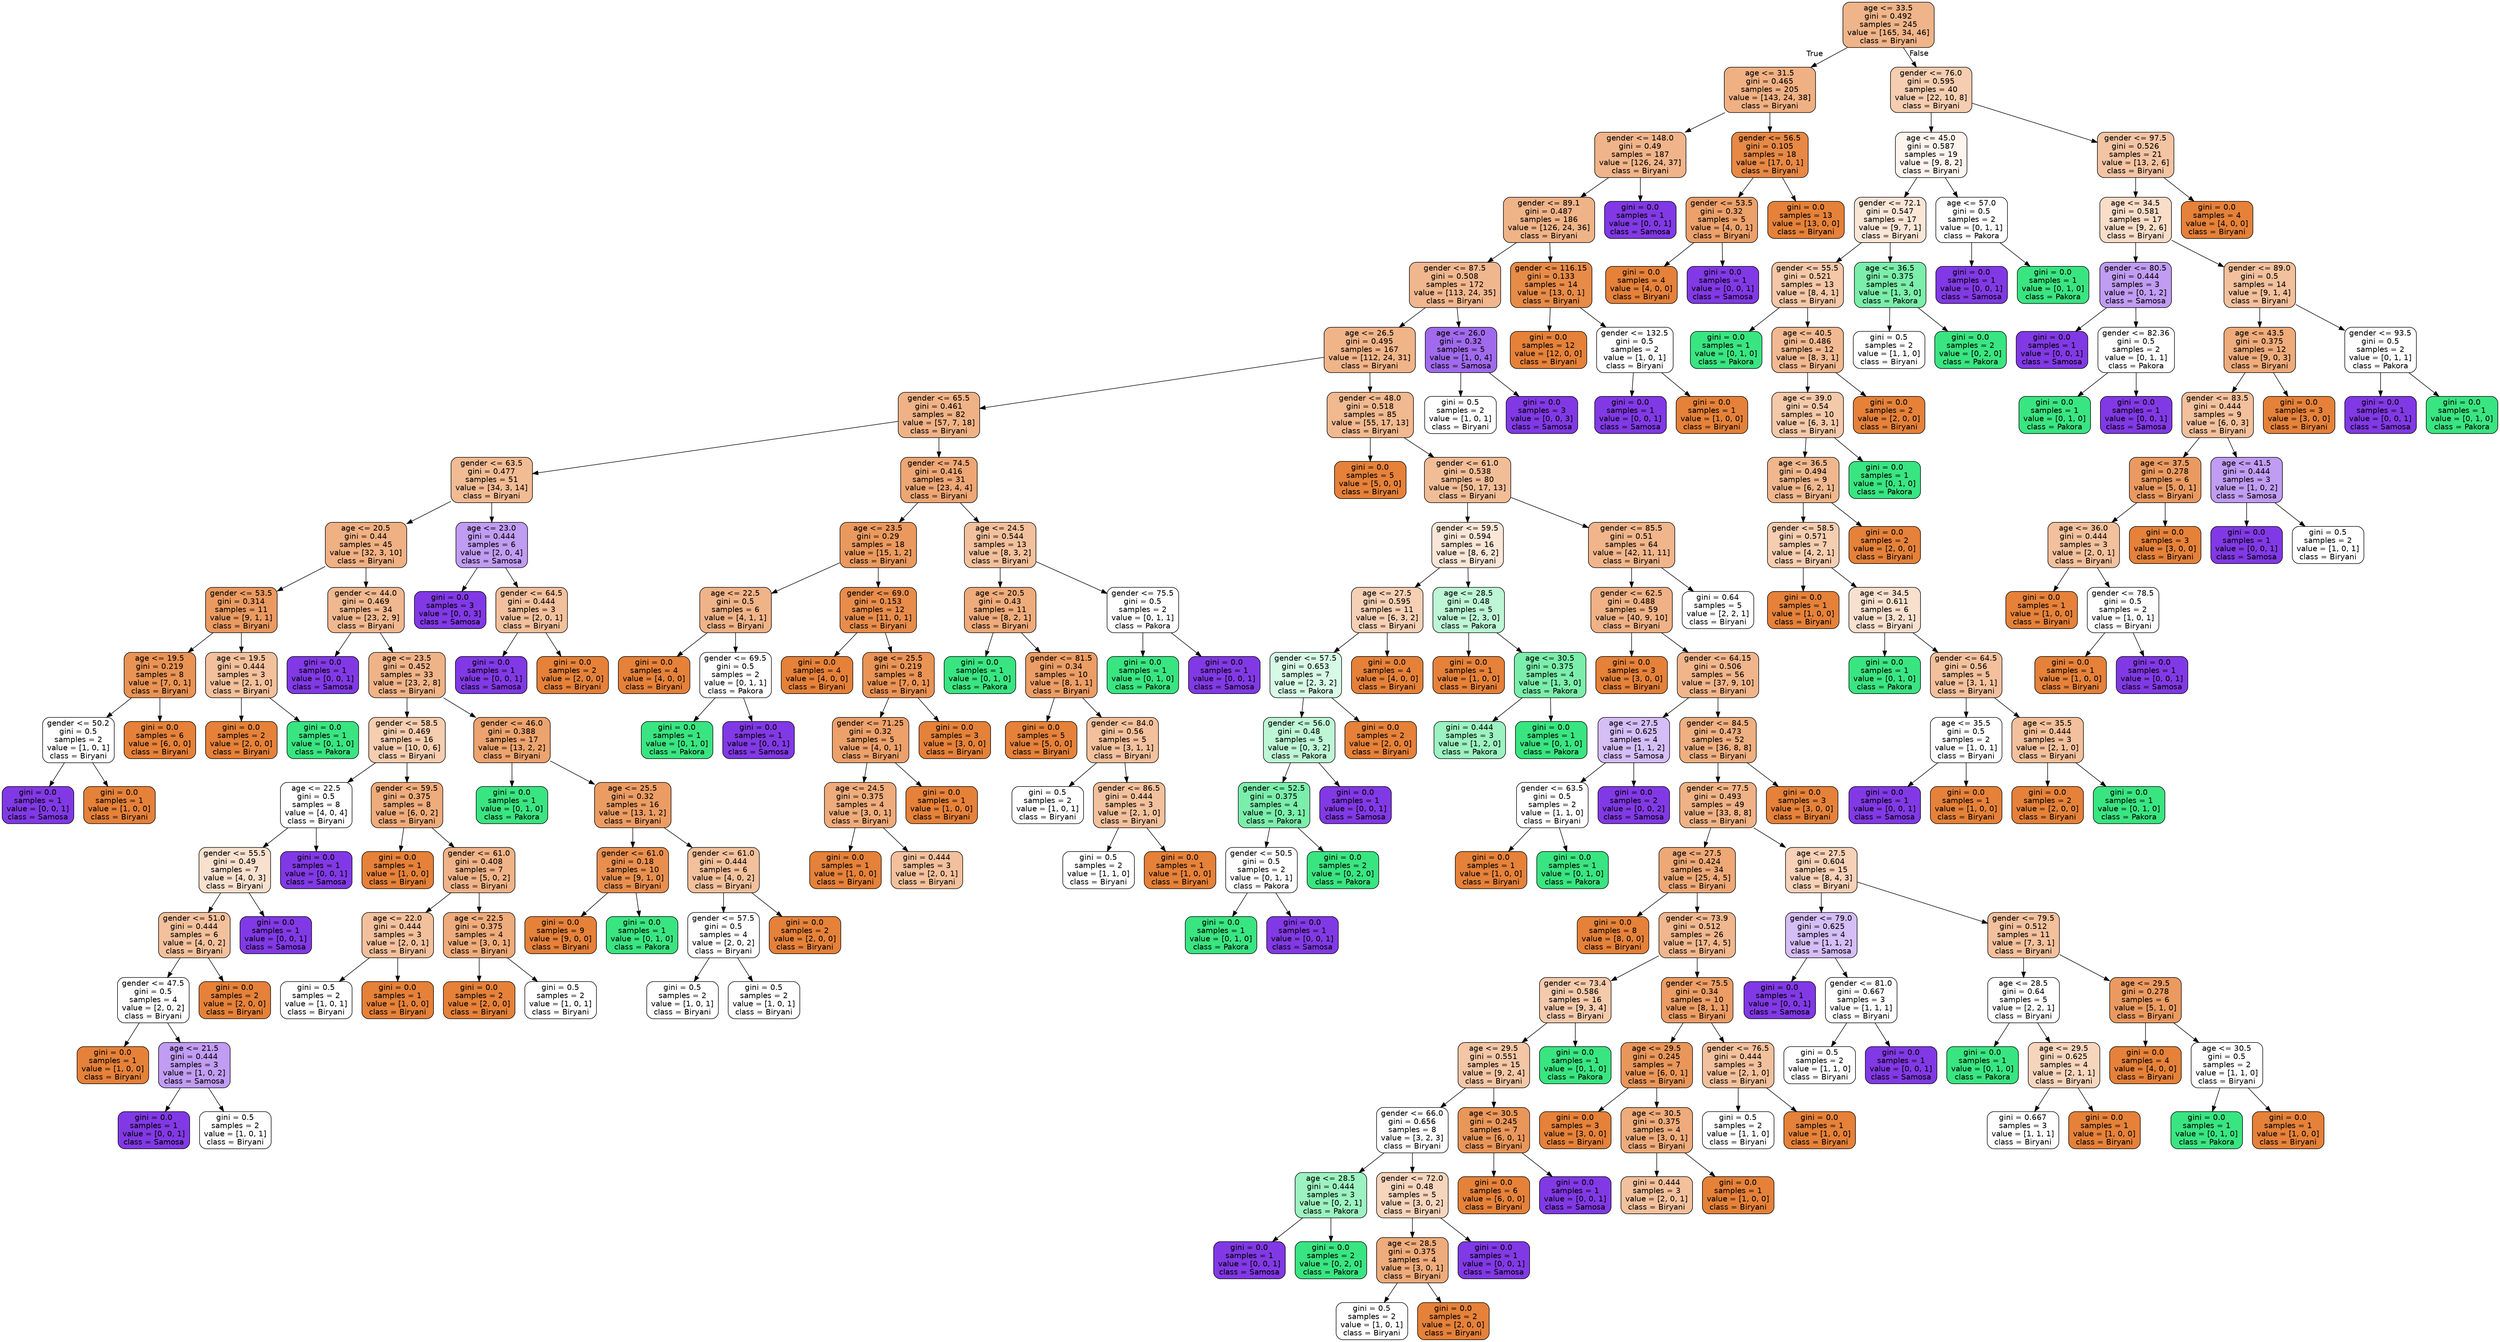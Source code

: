 digraph Tree {
node [shape=box, style="filled, rounded", color="black", fontname="helvetica"] ;
edge [fontname="helvetica"] ;
0 [label="age <= 33.5\ngini = 0.492\nsamples = 245\nvalue = [165, 34, 46]\nclass = Biryani", fillcolor="#efb489"] ;
1 [label="age <= 31.5\ngini = 0.465\nsamples = 205\nvalue = [143, 24, 38]\nclass = Biryani", fillcolor="#efb083"] ;
0 -> 1 [labeldistance=2.5, labelangle=45, headlabel="True"] ;
2 [label="gender <= 148.0\ngini = 0.49\nsamples = 187\nvalue = [126, 24, 37]\nclass = Biryani", fillcolor="#f0b48a"] ;
1 -> 2 ;
3 [label="gender <= 89.1\ngini = 0.487\nsamples = 186\nvalue = [126, 24, 36]\nclass = Biryani", fillcolor="#efb388"] ;
2 -> 3 ;
4 [label="gender <= 87.5\ngini = 0.508\nsamples = 172\nvalue = [113, 24, 35]\nclass = Biryani", fillcolor="#f0b78e"] ;
3 -> 4 ;
5 [label="age <= 26.5\ngini = 0.495\nsamples = 167\nvalue = [112, 24, 31]\nclass = Biryani", fillcolor="#f0b489"] ;
4 -> 5 ;
6 [label="gender <= 65.5\ngini = 0.461\nsamples = 82\nvalue = [57, 7, 18]\nclass = Biryani", fillcolor="#efb286"] ;
5 -> 6 ;
7 [label="gender <= 63.5\ngini = 0.477\nsamples = 51\nvalue = [34, 3, 14]\nclass = Biryani", fillcolor="#f1bb94"] ;
6 -> 7 ;
8 [label="age <= 20.5\ngini = 0.44\nsamples = 45\nvalue = [32, 3, 10]\nclass = Biryani", fillcolor="#efb083"] ;
7 -> 8 ;
9 [label="gender <= 53.5\ngini = 0.314\nsamples = 11\nvalue = [9, 1, 1]\nclass = Biryani", fillcolor="#ea9a61"] ;
8 -> 9 ;
10 [label="age <= 19.5\ngini = 0.219\nsamples = 8\nvalue = [7, 0, 1]\nclass = Biryani", fillcolor="#e99355"] ;
9 -> 10 ;
11 [label="gender <= 50.2\ngini = 0.5\nsamples = 2\nvalue = [1, 0, 1]\nclass = Biryani", fillcolor="#ffffff"] ;
10 -> 11 ;
12 [label="gini = 0.0\nsamples = 1\nvalue = [0, 0, 1]\nclass = Samosa", fillcolor="#8139e5"] ;
11 -> 12 ;
13 [label="gini = 0.0\nsamples = 1\nvalue = [1, 0, 0]\nclass = Biryani", fillcolor="#e58139"] ;
11 -> 13 ;
14 [label="gini = 0.0\nsamples = 6\nvalue = [6, 0, 0]\nclass = Biryani", fillcolor="#e58139"] ;
10 -> 14 ;
15 [label="age <= 19.5\ngini = 0.444\nsamples = 3\nvalue = [2, 1, 0]\nclass = Biryani", fillcolor="#f2c09c"] ;
9 -> 15 ;
16 [label="gini = 0.0\nsamples = 2\nvalue = [2, 0, 0]\nclass = Biryani", fillcolor="#e58139"] ;
15 -> 16 ;
17 [label="gini = 0.0\nsamples = 1\nvalue = [0, 1, 0]\nclass = Pakora", fillcolor="#39e581"] ;
15 -> 17 ;
18 [label="gender <= 44.0\ngini = 0.469\nsamples = 34\nvalue = [23, 2, 9]\nclass = Biryani", fillcolor="#f0b890"] ;
8 -> 18 ;
19 [label="gini = 0.0\nsamples = 1\nvalue = [0, 0, 1]\nclass = Samosa", fillcolor="#8139e5"] ;
18 -> 19 ;
20 [label="age <= 23.5\ngini = 0.452\nsamples = 33\nvalue = [23, 2, 8]\nclass = Biryani", fillcolor="#efb388"] ;
18 -> 20 ;
21 [label="gender <= 58.5\ngini = 0.469\nsamples = 16\nvalue = [10, 0, 6]\nclass = Biryani", fillcolor="#f5cdb0"] ;
20 -> 21 ;
22 [label="age <= 22.5\ngini = 0.5\nsamples = 8\nvalue = [4, 0, 4]\nclass = Biryani", fillcolor="#ffffff"] ;
21 -> 22 ;
23 [label="gender <= 55.5\ngini = 0.49\nsamples = 7\nvalue = [4, 0, 3]\nclass = Biryani", fillcolor="#f8e0ce"] ;
22 -> 23 ;
24 [label="gender <= 51.0\ngini = 0.444\nsamples = 6\nvalue = [4, 0, 2]\nclass = Biryani", fillcolor="#f2c09c"] ;
23 -> 24 ;
25 [label="gender <= 47.5\ngini = 0.5\nsamples = 4\nvalue = [2, 0, 2]\nclass = Biryani", fillcolor="#ffffff"] ;
24 -> 25 ;
26 [label="gini = 0.0\nsamples = 1\nvalue = [1, 0, 0]\nclass = Biryani", fillcolor="#e58139"] ;
25 -> 26 ;
27 [label="age <= 21.5\ngini = 0.444\nsamples = 3\nvalue = [1, 0, 2]\nclass = Samosa", fillcolor="#c09cf2"] ;
25 -> 27 ;
28 [label="gini = 0.0\nsamples = 1\nvalue = [0, 0, 1]\nclass = Samosa", fillcolor="#8139e5"] ;
27 -> 28 ;
29 [label="gini = 0.5\nsamples = 2\nvalue = [1, 0, 1]\nclass = Biryani", fillcolor="#ffffff"] ;
27 -> 29 ;
30 [label="gini = 0.0\nsamples = 2\nvalue = [2, 0, 0]\nclass = Biryani", fillcolor="#e58139"] ;
24 -> 30 ;
31 [label="gini = 0.0\nsamples = 1\nvalue = [0, 0, 1]\nclass = Samosa", fillcolor="#8139e5"] ;
23 -> 31 ;
32 [label="gini = 0.0\nsamples = 1\nvalue = [0, 0, 1]\nclass = Samosa", fillcolor="#8139e5"] ;
22 -> 32 ;
33 [label="gender <= 59.5\ngini = 0.375\nsamples = 8\nvalue = [6, 0, 2]\nclass = Biryani", fillcolor="#eeab7b"] ;
21 -> 33 ;
34 [label="gini = 0.0\nsamples = 1\nvalue = [1, 0, 0]\nclass = Biryani", fillcolor="#e58139"] ;
33 -> 34 ;
35 [label="gender <= 61.0\ngini = 0.408\nsamples = 7\nvalue = [5, 0, 2]\nclass = Biryani", fillcolor="#efb388"] ;
33 -> 35 ;
36 [label="age <= 22.0\ngini = 0.444\nsamples = 3\nvalue = [2, 0, 1]\nclass = Biryani", fillcolor="#f2c09c"] ;
35 -> 36 ;
37 [label="gini = 0.5\nsamples = 2\nvalue = [1, 0, 1]\nclass = Biryani", fillcolor="#ffffff"] ;
36 -> 37 ;
38 [label="gini = 0.0\nsamples = 1\nvalue = [1, 0, 0]\nclass = Biryani", fillcolor="#e58139"] ;
36 -> 38 ;
39 [label="age <= 22.5\ngini = 0.375\nsamples = 4\nvalue = [3, 0, 1]\nclass = Biryani", fillcolor="#eeab7b"] ;
35 -> 39 ;
40 [label="gini = 0.0\nsamples = 2\nvalue = [2, 0, 0]\nclass = Biryani", fillcolor="#e58139"] ;
39 -> 40 ;
41 [label="gini = 0.5\nsamples = 2\nvalue = [1, 0, 1]\nclass = Biryani", fillcolor="#ffffff"] ;
39 -> 41 ;
42 [label="gender <= 46.0\ngini = 0.388\nsamples = 17\nvalue = [13, 2, 2]\nclass = Biryani", fillcolor="#eca36e"] ;
20 -> 42 ;
43 [label="gini = 0.0\nsamples = 1\nvalue = [0, 1, 0]\nclass = Pakora", fillcolor="#39e581"] ;
42 -> 43 ;
44 [label="age <= 25.5\ngini = 0.32\nsamples = 16\nvalue = [13, 1, 2]\nclass = Biryani", fillcolor="#eb9c63"] ;
42 -> 44 ;
45 [label="gender <= 61.0\ngini = 0.18\nsamples = 10\nvalue = [9, 1, 0]\nclass = Biryani", fillcolor="#e88f4f"] ;
44 -> 45 ;
46 [label="gini = 0.0\nsamples = 9\nvalue = [9, 0, 0]\nclass = Biryani", fillcolor="#e58139"] ;
45 -> 46 ;
47 [label="gini = 0.0\nsamples = 1\nvalue = [0, 1, 0]\nclass = Pakora", fillcolor="#39e581"] ;
45 -> 47 ;
48 [label="gender <= 61.0\ngini = 0.444\nsamples = 6\nvalue = [4, 0, 2]\nclass = Biryani", fillcolor="#f2c09c"] ;
44 -> 48 ;
49 [label="gender <= 57.5\ngini = 0.5\nsamples = 4\nvalue = [2, 0, 2]\nclass = Biryani", fillcolor="#ffffff"] ;
48 -> 49 ;
50 [label="gini = 0.5\nsamples = 2\nvalue = [1, 0, 1]\nclass = Biryani", fillcolor="#ffffff"] ;
49 -> 50 ;
51 [label="gini = 0.5\nsamples = 2\nvalue = [1, 0, 1]\nclass = Biryani", fillcolor="#ffffff"] ;
49 -> 51 ;
52 [label="gini = 0.0\nsamples = 2\nvalue = [2, 0, 0]\nclass = Biryani", fillcolor="#e58139"] ;
48 -> 52 ;
53 [label="age <= 23.0\ngini = 0.444\nsamples = 6\nvalue = [2, 0, 4]\nclass = Samosa", fillcolor="#c09cf2"] ;
7 -> 53 ;
54 [label="gini = 0.0\nsamples = 3\nvalue = [0, 0, 3]\nclass = Samosa", fillcolor="#8139e5"] ;
53 -> 54 ;
55 [label="gender <= 64.5\ngini = 0.444\nsamples = 3\nvalue = [2, 0, 1]\nclass = Biryani", fillcolor="#f2c09c"] ;
53 -> 55 ;
56 [label="gini = 0.0\nsamples = 1\nvalue = [0, 0, 1]\nclass = Samosa", fillcolor="#8139e5"] ;
55 -> 56 ;
57 [label="gini = 0.0\nsamples = 2\nvalue = [2, 0, 0]\nclass = Biryani", fillcolor="#e58139"] ;
55 -> 57 ;
58 [label="gender <= 74.5\ngini = 0.416\nsamples = 31\nvalue = [23, 4, 4]\nclass = Biryani", fillcolor="#eda674"] ;
6 -> 58 ;
59 [label="age <= 23.5\ngini = 0.29\nsamples = 18\nvalue = [15, 1, 2]\nclass = Biryani", fillcolor="#ea995e"] ;
58 -> 59 ;
60 [label="age <= 22.5\ngini = 0.5\nsamples = 6\nvalue = [4, 1, 1]\nclass = Biryani", fillcolor="#efb388"] ;
59 -> 60 ;
61 [label="gini = 0.0\nsamples = 4\nvalue = [4, 0, 0]\nclass = Biryani", fillcolor="#e58139"] ;
60 -> 61 ;
62 [label="gender <= 69.5\ngini = 0.5\nsamples = 2\nvalue = [0, 1, 1]\nclass = Pakora", fillcolor="#ffffff"] ;
60 -> 62 ;
63 [label="gini = 0.0\nsamples = 1\nvalue = [0, 1, 0]\nclass = Pakora", fillcolor="#39e581"] ;
62 -> 63 ;
64 [label="gini = 0.0\nsamples = 1\nvalue = [0, 0, 1]\nclass = Samosa", fillcolor="#8139e5"] ;
62 -> 64 ;
65 [label="gender <= 69.0\ngini = 0.153\nsamples = 12\nvalue = [11, 0, 1]\nclass = Biryani", fillcolor="#e78c4b"] ;
59 -> 65 ;
66 [label="gini = 0.0\nsamples = 4\nvalue = [4, 0, 0]\nclass = Biryani", fillcolor="#e58139"] ;
65 -> 66 ;
67 [label="age <= 25.5\ngini = 0.219\nsamples = 8\nvalue = [7, 0, 1]\nclass = Biryani", fillcolor="#e99355"] ;
65 -> 67 ;
68 [label="gender <= 71.25\ngini = 0.32\nsamples = 5\nvalue = [4, 0, 1]\nclass = Biryani", fillcolor="#eca06a"] ;
67 -> 68 ;
69 [label="age <= 24.5\ngini = 0.375\nsamples = 4\nvalue = [3, 0, 1]\nclass = Biryani", fillcolor="#eeab7b"] ;
68 -> 69 ;
70 [label="gini = 0.0\nsamples = 1\nvalue = [1, 0, 0]\nclass = Biryani", fillcolor="#e58139"] ;
69 -> 70 ;
71 [label="gini = 0.444\nsamples = 3\nvalue = [2, 0, 1]\nclass = Biryani", fillcolor="#f2c09c"] ;
69 -> 71 ;
72 [label="gini = 0.0\nsamples = 1\nvalue = [1, 0, 0]\nclass = Biryani", fillcolor="#e58139"] ;
68 -> 72 ;
73 [label="gini = 0.0\nsamples = 3\nvalue = [3, 0, 0]\nclass = Biryani", fillcolor="#e58139"] ;
67 -> 73 ;
74 [label="age <= 24.5\ngini = 0.544\nsamples = 13\nvalue = [8, 3, 2]\nclass = Biryani", fillcolor="#f2c09c"] ;
58 -> 74 ;
75 [label="age <= 20.5\ngini = 0.43\nsamples = 11\nvalue = [8, 2, 1]\nclass = Biryani", fillcolor="#eeab7b"] ;
74 -> 75 ;
76 [label="gini = 0.0\nsamples = 1\nvalue = [0, 1, 0]\nclass = Pakora", fillcolor="#39e581"] ;
75 -> 76 ;
77 [label="gender <= 81.5\ngini = 0.34\nsamples = 10\nvalue = [8, 1, 1]\nclass = Biryani", fillcolor="#eb9d65"] ;
75 -> 77 ;
78 [label="gini = 0.0\nsamples = 5\nvalue = [5, 0, 0]\nclass = Biryani", fillcolor="#e58139"] ;
77 -> 78 ;
79 [label="gender <= 84.0\ngini = 0.56\nsamples = 5\nvalue = [3, 1, 1]\nclass = Biryani", fillcolor="#f2c09c"] ;
77 -> 79 ;
80 [label="gini = 0.5\nsamples = 2\nvalue = [1, 0, 1]\nclass = Biryani", fillcolor="#ffffff"] ;
79 -> 80 ;
81 [label="gender <= 86.5\ngini = 0.444\nsamples = 3\nvalue = [2, 1, 0]\nclass = Biryani", fillcolor="#f2c09c"] ;
79 -> 81 ;
82 [label="gini = 0.5\nsamples = 2\nvalue = [1, 1, 0]\nclass = Biryani", fillcolor="#ffffff"] ;
81 -> 82 ;
83 [label="gini = 0.0\nsamples = 1\nvalue = [1, 0, 0]\nclass = Biryani", fillcolor="#e58139"] ;
81 -> 83 ;
84 [label="gender <= 75.5\ngini = 0.5\nsamples = 2\nvalue = [0, 1, 1]\nclass = Pakora", fillcolor="#ffffff"] ;
74 -> 84 ;
85 [label="gini = 0.0\nsamples = 1\nvalue = [0, 1, 0]\nclass = Pakora", fillcolor="#39e581"] ;
84 -> 85 ;
86 [label="gini = 0.0\nsamples = 1\nvalue = [0, 0, 1]\nclass = Samosa", fillcolor="#8139e5"] ;
84 -> 86 ;
87 [label="gender <= 48.0\ngini = 0.518\nsamples = 85\nvalue = [55, 17, 13]\nclass = Biryani", fillcolor="#f0b990"] ;
5 -> 87 ;
88 [label="gini = 0.0\nsamples = 5\nvalue = [5, 0, 0]\nclass = Biryani", fillcolor="#e58139"] ;
87 -> 88 ;
89 [label="gender <= 61.0\ngini = 0.538\nsamples = 80\nvalue = [50, 17, 13]\nclass = Biryani", fillcolor="#f1bd97"] ;
87 -> 89 ;
90 [label="gender <= 59.5\ngini = 0.594\nsamples = 16\nvalue = [8, 6, 2]\nclass = Biryani", fillcolor="#fae6d7"] ;
89 -> 90 ;
91 [label="age <= 27.5\ngini = 0.595\nsamples = 11\nvalue = [6, 3, 2]\nclass = Biryani", fillcolor="#f5d0b5"] ;
90 -> 91 ;
92 [label="gender <= 57.5\ngini = 0.653\nsamples = 7\nvalue = [2, 3, 2]\nclass = Pakora", fillcolor="#d7fae6"] ;
91 -> 92 ;
93 [label="gender <= 56.0\ngini = 0.48\nsamples = 5\nvalue = [0, 3, 2]\nclass = Pakora", fillcolor="#bdf6d5"] ;
92 -> 93 ;
94 [label="gender <= 52.5\ngini = 0.375\nsamples = 4\nvalue = [0, 3, 1]\nclass = Pakora", fillcolor="#7beeab"] ;
93 -> 94 ;
95 [label="gender <= 50.5\ngini = 0.5\nsamples = 2\nvalue = [0, 1, 1]\nclass = Pakora", fillcolor="#ffffff"] ;
94 -> 95 ;
96 [label="gini = 0.0\nsamples = 1\nvalue = [0, 1, 0]\nclass = Pakora", fillcolor="#39e581"] ;
95 -> 96 ;
97 [label="gini = 0.0\nsamples = 1\nvalue = [0, 0, 1]\nclass = Samosa", fillcolor="#8139e5"] ;
95 -> 97 ;
98 [label="gini = 0.0\nsamples = 2\nvalue = [0, 2, 0]\nclass = Pakora", fillcolor="#39e581"] ;
94 -> 98 ;
99 [label="gini = 0.0\nsamples = 1\nvalue = [0, 0, 1]\nclass = Samosa", fillcolor="#8139e5"] ;
93 -> 99 ;
100 [label="gini = 0.0\nsamples = 2\nvalue = [2, 0, 0]\nclass = Biryani", fillcolor="#e58139"] ;
92 -> 100 ;
101 [label="gini = 0.0\nsamples = 4\nvalue = [4, 0, 0]\nclass = Biryani", fillcolor="#e58139"] ;
91 -> 101 ;
102 [label="age <= 28.5\ngini = 0.48\nsamples = 5\nvalue = [2, 3, 0]\nclass = Pakora", fillcolor="#bdf6d5"] ;
90 -> 102 ;
103 [label="gini = 0.0\nsamples = 1\nvalue = [1, 0, 0]\nclass = Biryani", fillcolor="#e58139"] ;
102 -> 103 ;
104 [label="age <= 30.5\ngini = 0.375\nsamples = 4\nvalue = [1, 3, 0]\nclass = Pakora", fillcolor="#7beeab"] ;
102 -> 104 ;
105 [label="gini = 0.444\nsamples = 3\nvalue = [1, 2, 0]\nclass = Pakora", fillcolor="#9cf2c0"] ;
104 -> 105 ;
106 [label="gini = 0.0\nsamples = 1\nvalue = [0, 1, 0]\nclass = Pakora", fillcolor="#39e581"] ;
104 -> 106 ;
107 [label="gender <= 85.5\ngini = 0.51\nsamples = 64\nvalue = [42, 11, 11]\nclass = Biryani", fillcolor="#f0b58b"] ;
89 -> 107 ;
108 [label="gender <= 62.5\ngini = 0.488\nsamples = 59\nvalue = [40, 9, 10]\nclass = Biryani", fillcolor="#efb286"] ;
107 -> 108 ;
109 [label="gini = 0.0\nsamples = 3\nvalue = [3, 0, 0]\nclass = Biryani", fillcolor="#e58139"] ;
108 -> 109 ;
110 [label="gender <= 64.15\ngini = 0.506\nsamples = 56\nvalue = [37, 9, 10]\nclass = Biryani", fillcolor="#f0b58b"] ;
108 -> 110 ;
111 [label="age <= 27.5\ngini = 0.625\nsamples = 4\nvalue = [1, 1, 2]\nclass = Samosa", fillcolor="#d5bdf6"] ;
110 -> 111 ;
112 [label="gender <= 63.5\ngini = 0.5\nsamples = 2\nvalue = [1, 1, 0]\nclass = Biryani", fillcolor="#ffffff"] ;
111 -> 112 ;
113 [label="gini = 0.0\nsamples = 1\nvalue = [1, 0, 0]\nclass = Biryani", fillcolor="#e58139"] ;
112 -> 113 ;
114 [label="gini = 0.0\nsamples = 1\nvalue = [0, 1, 0]\nclass = Pakora", fillcolor="#39e581"] ;
112 -> 114 ;
115 [label="gini = 0.0\nsamples = 2\nvalue = [0, 0, 2]\nclass = Samosa", fillcolor="#8139e5"] ;
111 -> 115 ;
116 [label="gender <= 84.5\ngini = 0.473\nsamples = 52\nvalue = [36, 8, 8]\nclass = Biryani", fillcolor="#eeaf81"] ;
110 -> 116 ;
117 [label="gender <= 77.5\ngini = 0.493\nsamples = 49\nvalue = [33, 8, 8]\nclass = Biryani", fillcolor="#efb286"] ;
116 -> 117 ;
118 [label="age <= 27.5\ngini = 0.424\nsamples = 34\nvalue = [25, 4, 5]\nclass = Biryani", fillcolor="#eda876"] ;
117 -> 118 ;
119 [label="gini = 0.0\nsamples = 8\nvalue = [8, 0, 0]\nclass = Biryani", fillcolor="#e58139"] ;
118 -> 119 ;
120 [label="gender <= 73.9\ngini = 0.512\nsamples = 26\nvalue = [17, 4, 5]\nclass = Biryani", fillcolor="#f0b78e"] ;
118 -> 120 ;
121 [label="gender <= 73.4\ngini = 0.586\nsamples = 16\nvalue = [9, 3, 4]\nclass = Biryani", fillcolor="#f4caac"] ;
120 -> 121 ;
122 [label="age <= 29.5\ngini = 0.551\nsamples = 15\nvalue = [9, 2, 4]\nclass = Biryani", fillcolor="#f3c6a5"] ;
121 -> 122 ;
123 [label="gender <= 66.0\ngini = 0.656\nsamples = 8\nvalue = [3, 2, 3]\nclass = Biryani", fillcolor="#ffffff"] ;
122 -> 123 ;
124 [label="age <= 28.5\ngini = 0.444\nsamples = 3\nvalue = [0, 2, 1]\nclass = Pakora", fillcolor="#9cf2c0"] ;
123 -> 124 ;
125 [label="gini = 0.0\nsamples = 1\nvalue = [0, 0, 1]\nclass = Samosa", fillcolor="#8139e5"] ;
124 -> 125 ;
126 [label="gini = 0.0\nsamples = 2\nvalue = [0, 2, 0]\nclass = Pakora", fillcolor="#39e581"] ;
124 -> 126 ;
127 [label="gender <= 72.0\ngini = 0.48\nsamples = 5\nvalue = [3, 0, 2]\nclass = Biryani", fillcolor="#f6d5bd"] ;
123 -> 127 ;
128 [label="age <= 28.5\ngini = 0.375\nsamples = 4\nvalue = [3, 0, 1]\nclass = Biryani", fillcolor="#eeab7b"] ;
127 -> 128 ;
129 [label="gini = 0.5\nsamples = 2\nvalue = [1, 0, 1]\nclass = Biryani", fillcolor="#ffffff"] ;
128 -> 129 ;
130 [label="gini = 0.0\nsamples = 2\nvalue = [2, 0, 0]\nclass = Biryani", fillcolor="#e58139"] ;
128 -> 130 ;
131 [label="gini = 0.0\nsamples = 1\nvalue = [0, 0, 1]\nclass = Samosa", fillcolor="#8139e5"] ;
127 -> 131 ;
132 [label="age <= 30.5\ngini = 0.245\nsamples = 7\nvalue = [6, 0, 1]\nclass = Biryani", fillcolor="#e9965a"] ;
122 -> 132 ;
133 [label="gini = 0.0\nsamples = 6\nvalue = [6, 0, 0]\nclass = Biryani", fillcolor="#e58139"] ;
132 -> 133 ;
134 [label="gini = 0.0\nsamples = 1\nvalue = [0, 0, 1]\nclass = Samosa", fillcolor="#8139e5"] ;
132 -> 134 ;
135 [label="gini = 0.0\nsamples = 1\nvalue = [0, 1, 0]\nclass = Pakora", fillcolor="#39e581"] ;
121 -> 135 ;
136 [label="gender <= 75.5\ngini = 0.34\nsamples = 10\nvalue = [8, 1, 1]\nclass = Biryani", fillcolor="#eb9d65"] ;
120 -> 136 ;
137 [label="age <= 29.5\ngini = 0.245\nsamples = 7\nvalue = [6, 0, 1]\nclass = Biryani", fillcolor="#e9965a"] ;
136 -> 137 ;
138 [label="gini = 0.0\nsamples = 3\nvalue = [3, 0, 0]\nclass = Biryani", fillcolor="#e58139"] ;
137 -> 138 ;
139 [label="age <= 30.5\ngini = 0.375\nsamples = 4\nvalue = [3, 0, 1]\nclass = Biryani", fillcolor="#eeab7b"] ;
137 -> 139 ;
140 [label="gini = 0.444\nsamples = 3\nvalue = [2, 0, 1]\nclass = Biryani", fillcolor="#f2c09c"] ;
139 -> 140 ;
141 [label="gini = 0.0\nsamples = 1\nvalue = [1, 0, 0]\nclass = Biryani", fillcolor="#e58139"] ;
139 -> 141 ;
142 [label="gender <= 76.5\ngini = 0.444\nsamples = 3\nvalue = [2, 1, 0]\nclass = Biryani", fillcolor="#f2c09c"] ;
136 -> 142 ;
143 [label="gini = 0.5\nsamples = 2\nvalue = [1, 1, 0]\nclass = Biryani", fillcolor="#ffffff"] ;
142 -> 143 ;
144 [label="gini = 0.0\nsamples = 1\nvalue = [1, 0, 0]\nclass = Biryani", fillcolor="#e58139"] ;
142 -> 144 ;
145 [label="age <= 27.5\ngini = 0.604\nsamples = 15\nvalue = [8, 4, 3]\nclass = Biryani", fillcolor="#f6d1b7"] ;
117 -> 145 ;
146 [label="gender <= 79.0\ngini = 0.625\nsamples = 4\nvalue = [1, 1, 2]\nclass = Samosa", fillcolor="#d5bdf6"] ;
145 -> 146 ;
147 [label="gini = 0.0\nsamples = 1\nvalue = [0, 0, 1]\nclass = Samosa", fillcolor="#8139e5"] ;
146 -> 147 ;
148 [label="gender <= 81.0\ngini = 0.667\nsamples = 3\nvalue = [1, 1, 1]\nclass = Biryani", fillcolor="#ffffff"] ;
146 -> 148 ;
149 [label="gini = 0.5\nsamples = 2\nvalue = [1, 1, 0]\nclass = Biryani", fillcolor="#ffffff"] ;
148 -> 149 ;
150 [label="gini = 0.0\nsamples = 1\nvalue = [0, 0, 1]\nclass = Samosa", fillcolor="#8139e5"] ;
148 -> 150 ;
151 [label="gender <= 79.5\ngini = 0.512\nsamples = 11\nvalue = [7, 3, 1]\nclass = Biryani", fillcolor="#f2c09c"] ;
145 -> 151 ;
152 [label="age <= 28.5\ngini = 0.64\nsamples = 5\nvalue = [2, 2, 1]\nclass = Biryani", fillcolor="#ffffff"] ;
151 -> 152 ;
153 [label="gini = 0.0\nsamples = 1\nvalue = [0, 1, 0]\nclass = Pakora", fillcolor="#39e581"] ;
152 -> 153 ;
154 [label="age <= 29.5\ngini = 0.625\nsamples = 4\nvalue = [2, 1, 1]\nclass = Biryani", fillcolor="#f6d5bd"] ;
152 -> 154 ;
155 [label="gini = 0.667\nsamples = 3\nvalue = [1, 1, 1]\nclass = Biryani", fillcolor="#ffffff"] ;
154 -> 155 ;
156 [label="gini = 0.0\nsamples = 1\nvalue = [1, 0, 0]\nclass = Biryani", fillcolor="#e58139"] ;
154 -> 156 ;
157 [label="age <= 29.5\ngini = 0.278\nsamples = 6\nvalue = [5, 1, 0]\nclass = Biryani", fillcolor="#ea9a61"] ;
151 -> 157 ;
158 [label="gini = 0.0\nsamples = 4\nvalue = [4, 0, 0]\nclass = Biryani", fillcolor="#e58139"] ;
157 -> 158 ;
159 [label="age <= 30.5\ngini = 0.5\nsamples = 2\nvalue = [1, 1, 0]\nclass = Biryani", fillcolor="#ffffff"] ;
157 -> 159 ;
160 [label="gini = 0.0\nsamples = 1\nvalue = [0, 1, 0]\nclass = Pakora", fillcolor="#39e581"] ;
159 -> 160 ;
161 [label="gini = 0.0\nsamples = 1\nvalue = [1, 0, 0]\nclass = Biryani", fillcolor="#e58139"] ;
159 -> 161 ;
162 [label="gini = 0.0\nsamples = 3\nvalue = [3, 0, 0]\nclass = Biryani", fillcolor="#e58139"] ;
116 -> 162 ;
163 [label="gini = 0.64\nsamples = 5\nvalue = [2, 2, 1]\nclass = Biryani", fillcolor="#ffffff"] ;
107 -> 163 ;
164 [label="age <= 26.0\ngini = 0.32\nsamples = 5\nvalue = [1, 0, 4]\nclass = Samosa", fillcolor="#a06aec"] ;
4 -> 164 ;
165 [label="gini = 0.5\nsamples = 2\nvalue = [1, 0, 1]\nclass = Biryani", fillcolor="#ffffff"] ;
164 -> 165 ;
166 [label="gini = 0.0\nsamples = 3\nvalue = [0, 0, 3]\nclass = Samosa", fillcolor="#8139e5"] ;
164 -> 166 ;
167 [label="gender <= 116.15\ngini = 0.133\nsamples = 14\nvalue = [13, 0, 1]\nclass = Biryani", fillcolor="#e78b48"] ;
3 -> 167 ;
168 [label="gini = 0.0\nsamples = 12\nvalue = [12, 0, 0]\nclass = Biryani", fillcolor="#e58139"] ;
167 -> 168 ;
169 [label="gender <= 132.5\ngini = 0.5\nsamples = 2\nvalue = [1, 0, 1]\nclass = Biryani", fillcolor="#ffffff"] ;
167 -> 169 ;
170 [label="gini = 0.0\nsamples = 1\nvalue = [0, 0, 1]\nclass = Samosa", fillcolor="#8139e5"] ;
169 -> 170 ;
171 [label="gini = 0.0\nsamples = 1\nvalue = [1, 0, 0]\nclass = Biryani", fillcolor="#e58139"] ;
169 -> 171 ;
172 [label="gini = 0.0\nsamples = 1\nvalue = [0, 0, 1]\nclass = Samosa", fillcolor="#8139e5"] ;
2 -> 172 ;
173 [label="gender <= 56.5\ngini = 0.105\nsamples = 18\nvalue = [17, 0, 1]\nclass = Biryani", fillcolor="#e78845"] ;
1 -> 173 ;
174 [label="gender <= 53.5\ngini = 0.32\nsamples = 5\nvalue = [4, 0, 1]\nclass = Biryani", fillcolor="#eca06a"] ;
173 -> 174 ;
175 [label="gini = 0.0\nsamples = 4\nvalue = [4, 0, 0]\nclass = Biryani", fillcolor="#e58139"] ;
174 -> 175 ;
176 [label="gini = 0.0\nsamples = 1\nvalue = [0, 0, 1]\nclass = Samosa", fillcolor="#8139e5"] ;
174 -> 176 ;
177 [label="gini = 0.0\nsamples = 13\nvalue = [13, 0, 0]\nclass = Biryani", fillcolor="#e58139"] ;
173 -> 177 ;
178 [label="gender <= 76.0\ngini = 0.595\nsamples = 40\nvalue = [22, 10, 8]\nclass = Biryani", fillcolor="#f5cdb0"] ;
0 -> 178 [labeldistance=2.5, labelangle=-45, headlabel="False"] ;
179 [label="age <= 45.0\ngini = 0.587\nsamples = 19\nvalue = [9, 8, 2]\nclass = Biryani", fillcolor="#fdf4ed"] ;
178 -> 179 ;
180 [label="gender <= 72.1\ngini = 0.547\nsamples = 17\nvalue = [9, 7, 1]\nclass = Biryani", fillcolor="#fae6d7"] ;
179 -> 180 ;
181 [label="gender <= 55.5\ngini = 0.521\nsamples = 13\nvalue = [8, 4, 1]\nclass = Biryani", fillcolor="#f3c7a7"] ;
180 -> 181 ;
182 [label="gini = 0.0\nsamples = 1\nvalue = [0, 1, 0]\nclass = Pakora", fillcolor="#39e581"] ;
181 -> 182 ;
183 [label="age <= 40.5\ngini = 0.486\nsamples = 12\nvalue = [8, 3, 1]\nclass = Biryani", fillcolor="#f1b991"] ;
181 -> 183 ;
184 [label="age <= 39.0\ngini = 0.54\nsamples = 10\nvalue = [6, 3, 1]\nclass = Biryani", fillcolor="#f4c9aa"] ;
183 -> 184 ;
185 [label="age <= 36.5\ngini = 0.494\nsamples = 9\nvalue = [6, 2, 1]\nclass = Biryani", fillcolor="#f0b78e"] ;
184 -> 185 ;
186 [label="gender <= 58.5\ngini = 0.571\nsamples = 7\nvalue = [4, 2, 1]\nclass = Biryani", fillcolor="#f5cdb0"] ;
185 -> 186 ;
187 [label="gini = 0.0\nsamples = 1\nvalue = [1, 0, 0]\nclass = Biryani", fillcolor="#e58139"] ;
186 -> 187 ;
188 [label="age <= 34.5\ngini = 0.611\nsamples = 6\nvalue = [3, 2, 1]\nclass = Biryani", fillcolor="#f8e0ce"] ;
186 -> 188 ;
189 [label="gini = 0.0\nsamples = 1\nvalue = [0, 1, 0]\nclass = Pakora", fillcolor="#39e581"] ;
188 -> 189 ;
190 [label="gender <= 64.5\ngini = 0.56\nsamples = 5\nvalue = [3, 1, 1]\nclass = Biryani", fillcolor="#f2c09c"] ;
188 -> 190 ;
191 [label="age <= 35.5\ngini = 0.5\nsamples = 2\nvalue = [1, 0, 1]\nclass = Biryani", fillcolor="#ffffff"] ;
190 -> 191 ;
192 [label="gini = 0.0\nsamples = 1\nvalue = [0, 0, 1]\nclass = Samosa", fillcolor="#8139e5"] ;
191 -> 192 ;
193 [label="gini = 0.0\nsamples = 1\nvalue = [1, 0, 0]\nclass = Biryani", fillcolor="#e58139"] ;
191 -> 193 ;
194 [label="age <= 35.5\ngini = 0.444\nsamples = 3\nvalue = [2, 1, 0]\nclass = Biryani", fillcolor="#f2c09c"] ;
190 -> 194 ;
195 [label="gini = 0.0\nsamples = 2\nvalue = [2, 0, 0]\nclass = Biryani", fillcolor="#e58139"] ;
194 -> 195 ;
196 [label="gini = 0.0\nsamples = 1\nvalue = [0, 1, 0]\nclass = Pakora", fillcolor="#39e581"] ;
194 -> 196 ;
197 [label="gini = 0.0\nsamples = 2\nvalue = [2, 0, 0]\nclass = Biryani", fillcolor="#e58139"] ;
185 -> 197 ;
198 [label="gini = 0.0\nsamples = 1\nvalue = [0, 1, 0]\nclass = Pakora", fillcolor="#39e581"] ;
184 -> 198 ;
199 [label="gini = 0.0\nsamples = 2\nvalue = [2, 0, 0]\nclass = Biryani", fillcolor="#e58139"] ;
183 -> 199 ;
200 [label="age <= 36.5\ngini = 0.375\nsamples = 4\nvalue = [1, 3, 0]\nclass = Pakora", fillcolor="#7beeab"] ;
180 -> 200 ;
201 [label="gini = 0.5\nsamples = 2\nvalue = [1, 1, 0]\nclass = Biryani", fillcolor="#ffffff"] ;
200 -> 201 ;
202 [label="gini = 0.0\nsamples = 2\nvalue = [0, 2, 0]\nclass = Pakora", fillcolor="#39e581"] ;
200 -> 202 ;
203 [label="age <= 57.0\ngini = 0.5\nsamples = 2\nvalue = [0, 1, 1]\nclass = Pakora", fillcolor="#ffffff"] ;
179 -> 203 ;
204 [label="gini = 0.0\nsamples = 1\nvalue = [0, 0, 1]\nclass = Samosa", fillcolor="#8139e5"] ;
203 -> 204 ;
205 [label="gini = 0.0\nsamples = 1\nvalue = [0, 1, 0]\nclass = Pakora", fillcolor="#39e581"] ;
203 -> 205 ;
206 [label="gender <= 97.5\ngini = 0.526\nsamples = 21\nvalue = [13, 2, 6]\nclass = Biryani", fillcolor="#f3c4a3"] ;
178 -> 206 ;
207 [label="age <= 34.5\ngini = 0.581\nsamples = 17\nvalue = [9, 2, 6]\nclass = Biryani", fillcolor="#f8ddc9"] ;
206 -> 207 ;
208 [label="gender <= 80.5\ngini = 0.444\nsamples = 3\nvalue = [0, 1, 2]\nclass = Samosa", fillcolor="#c09cf2"] ;
207 -> 208 ;
209 [label="gini = 0.0\nsamples = 1\nvalue = [0, 0, 1]\nclass = Samosa", fillcolor="#8139e5"] ;
208 -> 209 ;
210 [label="gender <= 82.36\ngini = 0.5\nsamples = 2\nvalue = [0, 1, 1]\nclass = Pakora", fillcolor="#ffffff"] ;
208 -> 210 ;
211 [label="gini = 0.0\nsamples = 1\nvalue = [0, 1, 0]\nclass = Pakora", fillcolor="#39e581"] ;
210 -> 211 ;
212 [label="gini = 0.0\nsamples = 1\nvalue = [0, 0, 1]\nclass = Samosa", fillcolor="#8139e5"] ;
210 -> 212 ;
213 [label="gender <= 89.0\ngini = 0.5\nsamples = 14\nvalue = [9, 1, 4]\nclass = Biryani", fillcolor="#f2c09c"] ;
207 -> 213 ;
214 [label="age <= 43.5\ngini = 0.375\nsamples = 12\nvalue = [9, 0, 3]\nclass = Biryani", fillcolor="#eeab7b"] ;
213 -> 214 ;
215 [label="gender <= 83.5\ngini = 0.444\nsamples = 9\nvalue = [6, 0, 3]\nclass = Biryani", fillcolor="#f2c09c"] ;
214 -> 215 ;
216 [label="age <= 37.5\ngini = 0.278\nsamples = 6\nvalue = [5, 0, 1]\nclass = Biryani", fillcolor="#ea9a61"] ;
215 -> 216 ;
217 [label="age <= 36.0\ngini = 0.444\nsamples = 3\nvalue = [2, 0, 1]\nclass = Biryani", fillcolor="#f2c09c"] ;
216 -> 217 ;
218 [label="gini = 0.0\nsamples = 1\nvalue = [1, 0, 0]\nclass = Biryani", fillcolor="#e58139"] ;
217 -> 218 ;
219 [label="gender <= 78.5\ngini = 0.5\nsamples = 2\nvalue = [1, 0, 1]\nclass = Biryani", fillcolor="#ffffff"] ;
217 -> 219 ;
220 [label="gini = 0.0\nsamples = 1\nvalue = [1, 0, 0]\nclass = Biryani", fillcolor="#e58139"] ;
219 -> 220 ;
221 [label="gini = 0.0\nsamples = 1\nvalue = [0, 0, 1]\nclass = Samosa", fillcolor="#8139e5"] ;
219 -> 221 ;
222 [label="gini = 0.0\nsamples = 3\nvalue = [3, 0, 0]\nclass = Biryani", fillcolor="#e58139"] ;
216 -> 222 ;
223 [label="age <= 41.5\ngini = 0.444\nsamples = 3\nvalue = [1, 0, 2]\nclass = Samosa", fillcolor="#c09cf2"] ;
215 -> 223 ;
224 [label="gini = 0.0\nsamples = 1\nvalue = [0, 0, 1]\nclass = Samosa", fillcolor="#8139e5"] ;
223 -> 224 ;
225 [label="gini = 0.5\nsamples = 2\nvalue = [1, 0, 1]\nclass = Biryani", fillcolor="#ffffff"] ;
223 -> 225 ;
226 [label="gini = 0.0\nsamples = 3\nvalue = [3, 0, 0]\nclass = Biryani", fillcolor="#e58139"] ;
214 -> 226 ;
227 [label="gender <= 93.5\ngini = 0.5\nsamples = 2\nvalue = [0, 1, 1]\nclass = Pakora", fillcolor="#ffffff"] ;
213 -> 227 ;
228 [label="gini = 0.0\nsamples = 1\nvalue = [0, 0, 1]\nclass = Samosa", fillcolor="#8139e5"] ;
227 -> 228 ;
229 [label="gini = 0.0\nsamples = 1\nvalue = [0, 1, 0]\nclass = Pakora", fillcolor="#39e581"] ;
227 -> 229 ;
230 [label="gini = 0.0\nsamples = 4\nvalue = [4, 0, 0]\nclass = Biryani", fillcolor="#e58139"] ;
206 -> 230 ;
}
